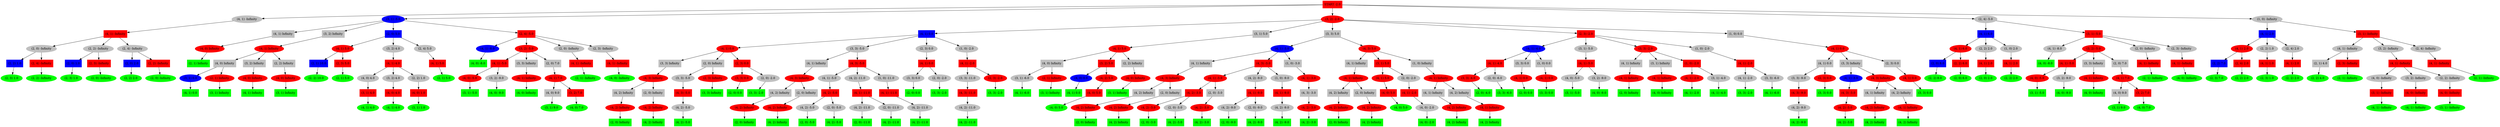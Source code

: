 digraph minimaxTree {
node0 [label="START -2.0", shape="box", style="filled", color="red"];
node1 [label="(4, 1) -Infinity", shape="oval", style="filled", color="gray"];
node0 -> node1;
node2 [label="(4, 1) -Infinity", shape="box", style="filled", color="red"];
node1 -> node2;
node3 [label="(2, 0) -Infinity", shape="oval", style="filled", color="gray"];
node2 -> node3;
node4 [label="(2, 2) 1.0", shape="box", style="filled", color="blue"];
node3 -> node4;
node5 [label="(2, 3) 1.0", shape="oval", style="filled", color="green"];
node4 -> node5;
node6 [label="(2, 4) -Infinity", shape="box", style="filled", color="red"];
node3 -> node6;
node7 [label="(2, 2) -Infinity", shape="oval", style="filled", color="green"];
node6 -> node7;
node8 [label="(2, 2) -Infinity", shape="oval", style="filled", color="gray"];
node2 -> node8;
node9 [label="(2, 0) 1.0", shape="box", style="filled", color="blue"];
node8 -> node9;
node10 [label="(2, 3) 1.0", shape="oval", style="filled", color="green"];
node9 -> node10;
node11 [label="(2, 3) -Infinity", shape="box", style="filled", color="red"];
node8 -> node11;
node12 [label="(2, 0) -Infinity", shape="oval", style="filled", color="green"];
node11 -> node12;
node13 [label="(2, 4) -Infinity", shape="oval", style="filled", color="gray"];
node2 -> node13;
node14 [label="(2, 0) 2.0", shape="box", style="filled", color="blue"];
node13 -> node14;
node15 [label="(2, 2) 2.0", shape="oval", style="filled", color="green"];
node14 -> node15;
node16 [label="(2, 2) -Infinity", shape="box", style="filled", color="red"];
node13 -> node16;
node17 [label="(2, 0) -Infinity", shape="oval", style="filled", color="green"];
node16 -> node17;
node18 [label="(3, 1) -5.0", shape="oval", style="filled", color="blue"];
node0 -> node18;
node19 [label="(4, 1) Infinity", shape="box", style="filled", color="gray"];
node18 -> node19;
node20 [label="(4, 0) Infinity", shape="oval", style="filled", color="red"];
node19 -> node20;
node21 [label="(2, 1) Infinity", shape="box", style="filled", color="green"];
node20 -> node21;
node22 [label="(3, 2) Infinity", shape="box", style="filled", color="gray"];
node18 -> node22;
node23 [label="(4, 1) Infinity", shape="oval", style="filled", color="red"];
node22 -> node23;
node24 [label="(4, 0) Infinity", shape="box", style="filled", color="gray"];
node23 -> node24;
node25 [label="(3, 1) 0.0", shape="oval", style="filled", color="blue"];
node24 -> node25;
node26 [label="(4, 1) 0.0", shape="box", style="filled", color="green"];
node25 -> node26;
node27 [label="(2, 1) Infinity", shape="oval", style="filled", color="red"];
node24 -> node27;
node28 [label="(3, 1) Infinity", shape="box", style="filled", color="green"];
node27 -> node28;
node29 [label="(3, 2) Infinity", shape="box", style="filled", color="gray"];
node23 -> node29;
node30 [label="(4, 0) Infinity", shape="oval", style="filled", color="red"];
node29 -> node30;
node31 [label="(4, 1) Infinity", shape="box", style="filled", color="green"];
node30 -> node31;
node32 [label="(2, 2) Infinity", shape="box", style="filled", color="gray"];
node23 -> node32;
node33 [label="(4, 0) Infinity", shape="oval", style="filled", color="red"];
node32 -> node33;
node34 [label="(3, 1) Infinity", shape="box", style="filled", color="green"];
node33 -> node34;
node35 [label="(2, 0) 5.0", shape="box", style="filled", color="blue"];
node18 -> node35;
node36 [label="(4, 1) 5.0", shape="oval", style="filled", color="red"];
node35 -> node36;
node37 [label="(2, 1) 10.0", shape="box", style="filled", color="blue"];
node36 -> node37;
node38 [label="(2, 2) 10.0", shape="oval", style="filled", color="green"];
node37 -> node38;
node39 [label="(2, 3) 5.0", shape="box", style="filled", color="red"];
node36 -> node39;
node40 [label="(2, 1) 5.0", shape="oval", style="filled", color="green"];
node39 -> node40;
node41 [label="(3, 2) 4.0", shape="oval", style="filled", color="gray"];
node35 -> node41;
node42 [label="(4, 1) 4.0", shape="box", style="filled", color="red"];
node41 -> node42;
node43 [label="(4, 0) 4.0", shape="oval", style="filled", color="gray"];
node42 -> node43;
node44 [label="(3, 1) 4.0", shape="box", style="filled", color="red"];
node43 -> node44;
node45 [label="(4, 1) 4.0", shape="oval", style="filled", color="green"];
node44 -> node45;
node46 [label="(3, 2) 4.0", shape="oval", style="filled", color="gray"];
node42 -> node46;
node47 [label="(4, 0) 4.0", shape="box", style="filled", color="red"];
node46 -> node47;
node48 [label="(4, 1) 4.0", shape="oval", style="filled", color="green"];
node47 -> node48;
node49 [label="(2, 2) 1.0", shape="oval", style="filled", color="gray"];
node42 -> node49;
node50 [label="(4, 0) 1.0", shape="box", style="filled", color="red"];
node49 -> node50;
node51 [label="(3, 1) 1.0", shape="oval", style="filled", color="green"];
node50 -> node51;
node52 [label="(2, 4) 5.0", shape="oval", style="filled", color="gray"];
node35 -> node52;
node53 [label="(4, 1) 5.0", shape="box", style="filled", color="red"];
node52 -> node53;
node54 [label="(2, 1) 5.0", shape="oval", style="filled", color="green"];
node53 -> node54;
node55 [label="(2, 4) -5.0", shape="box", style="filled", color="red"];
node18 -> node55;
node56 [label="(4, 1) -8.0", shape="oval", style="filled", color="blue"];
node55 -> node56;
node57 [label="(4, 0) -8.0", shape="box", style="filled", color="green"];
node56 -> node57;
node58 [label="(3, 2) -5.0", shape="oval", style="filled", color="red"];
node55 -> node58;
node59 [label="(4, 1) -5.0", shape="box", style="filled", color="red"];
node58 -> node59;
node60 [label="(4, 0) -5.0", shape="oval", style="filled", color="red"];
node59 -> node60;
node61 [label="(3, 1) -5.0", shape="box", style="filled", color="green"];
node60 -> node61;
node62 [label="(3, 2) -9.0", shape="oval", style="filled", color="gray"];
node59 -> node62;
node63 [label="(4, 0) -9.0", shape="box", style="filled", color="green"];
node62 -> node63;
node64 [label="(3, 3) Infinity", shape="box", style="filled", color="gray"];
node58 -> node64;
node65 [label="(4, 1) Infinity", shape="oval", style="filled", color="red"];
node64 -> node65;
node66 [label="(4, 0) Infinity", shape="box", style="filled", color="green"];
node65 -> node66;
node67 [label="(2, 0) 7.0", shape="box", style="filled", color="gray"];
node58 -> node67;
node68 [label="(4, 1) 7.0", shape="oval", style="filled", color="red"];
node67 -> node68;
node69 [label="(4, 0) 9.0", shape="box", style="filled", color="gray"];
node68 -> node69;
node70 [label="(3, 1) 9.0", shape="oval", style="filled", color="green"];
node69 -> node70;
node71 [label="(3, 2) 7.0", shape="box", style="filled", color="red"];
node68 -> node71;
node72 [label="(4, 0) 7.0", shape="oval", style="filled", color="green"];
node71 -> node72;
node73 [label="(2, 0) -Infinity", shape="oval", style="filled", color="gray"];
node55 -> node73;
node74 [label="(4, 1) -Infinity", shape="box", style="filled", color="red"];
node73 -> node74;
node75 [label="(2, 1) -Infinity", shape="oval", style="filled", color="green"];
node74 -> node75;
node76 [label="(2, 3) -Infinity", shape="oval", style="filled", color="gray"];
node55 -> node76;
node77 [label="(4, 1) -Infinity", shape="box", style="filled", color="red"];
node76 -> node77;
node78 [label="(4, 0) -Infinity", shape="oval", style="filled", color="green"];
node77 -> node78;
node79 [label="(3, 2) -2.0", shape="oval", style="filled", color="red"];
node0 -> node79;
node80 [label="(4, 1) 0.0", shape="box", style="filled", color="blue"];
node79 -> node80;
node81 [label="(4, 1) 0.0", shape="oval", style="filled", color="red"];
node80 -> node81;
node82 [label="(3, 3) Infinity", shape="box", style="filled", color="gray"];
node81 -> node82;
node83 [label="(4, 3) Infinity", shape="oval", style="filled", color="red"];
node82 -> node83;
node84 [label="(4, 2) Infinity", shape="box", style="filled", color="gray"];
node83 -> node84;
node85 [label="(4, 2) Infinity", shape="oval", style="filled", color="red"];
node84 -> node85;
node86 [label="(2, 0) Infinity", shape="box", style="filled", color="green"];
node85 -> node86;
node87 [label="(2, 0) Infinity", shape="box", style="filled", color="gray"];
node83 -> node87;
node88 [label="(4, 2) Infinity", shape="oval", style="filled", color="red"];
node87 -> node88;
node89 [label="(4, 2) Infinity", shape="box", style="filled", color="green"];
node88 -> node89;
node90 [label="(2, 0) Infinity", shape="box", style="filled", color="gray"];
node81 -> node90;
node91 [label="(3, 3) -5.0", shape="oval", style="filled", color="gray"];
node90 -> node91;
node92 [label="(4, 3) -5.0", shape="box", style="filled", color="red"];
node91 -> node92;
node93 [label="(4, 2) -5.0", shape="oval", style="filled", color="gray"];
node92 -> node93;
node94 [label="(4, 2) -5.0", shape="box", style="filled", color="green"];
node93 -> node94;
node95 [label="(2, 3) Infinity", shape="oval", style="filled", color="red"];
node90 -> node95;
node96 [label="(3, 3) Infinity", shape="box", style="filled", color="green"];
node95 -> node96;
node97 [label="(2, 3) 0.0", shape="box", style="filled", color="red"];
node81 -> node97;
node98 [label="(3, 3) 0.0", shape="oval", style="filled", color="red"];
node97 -> node98;
node99 [label="(2, 0) 0.0", shape="box", style="filled", color="green"];
node98 -> node99;
node100 [label="(2, 0) -2.0", shape="oval", style="filled", color="gray"];
node97 -> node100;
node101 [label="(3, 3) -2.0", shape="box", style="filled", color="green"];
node100 -> node101;
node102 [label="(3, 3) -5.0", shape="oval", style="filled", color="gray"];
node80 -> node102;
node103 [label="(4, 1) Infinity", shape="box", style="filled", color="gray"];
node102 -> node103;
node104 [label="(4, 3) Infinity", shape="oval", style="filled", color="red"];
node103 -> node104;
node105 [label="(4, 2) Infinity", shape="box", style="filled", color="gray"];
node104 -> node105;
node106 [label="(4, 2) Infinity", shape="oval", style="filled", color="red"];
node105 -> node106;
node107 [label="(2, 0) Infinity", shape="box", style="filled", color="green"];
node106 -> node107;
node108 [label="(2, 0) Infinity", shape="box", style="filled", color="gray"];
node104 -> node108;
node109 [label="(4, 2) Infinity", shape="oval", style="filled", color="red"];
node108 -> node109;
node110 [label="(4, 2) Infinity", shape="box", style="filled", color="green"];
node109 -> node110;
node111 [label="(4, 3) -5.0", shape="box", style="filled", color="red"];
node102 -> node111;
node112 [label="(4, 1) -5.0", shape="oval", style="filled", color="gray"];
node111 -> node112;
node113 [label="(4, 2) -5.0", shape="box", style="filled", color="red"];
node112 -> node113;
node114 [label="(4, 2) -5.0", shape="oval", style="filled", color="gray"];
node113 -> node114;
node115 [label="(2, 0) -5.0", shape="box", style="filled", color="green"];
node114 -> node115;
node116 [label="(2, 0) -5.0", shape="oval", style="filled", color="gray"];
node113 -> node116;
node117 [label="(4, 2) -5.0", shape="box", style="filled", color="green"];
node116 -> node117;
node118 [label="(4, 2) -11.0", shape="oval", style="filled", color="gray"];
node111 -> node118;
node119 [label="(4, 1) -11.0", shape="box", style="filled", color="red"];
node118 -> node119;
node120 [label="(4, 2) -11.0", shape="oval", style="filled", color="gray"];
node119 -> node120;
node121 [label="(2, 0) -11.0", shape="box", style="filled", color="green"];
node120 -> node121;
node122 [label="(2, 0) -11.0", shape="oval", style="filled", color="gray"];
node119 -> node122;
node123 [label="(4, 2) -11.0", shape="box", style="filled", color="green"];
node122 -> node123;
node124 [label="(1, 0) -11.0", shape="oval", style="filled", color="gray"];
node111 -> node124;
node125 [label="(4, 1) -11.0", shape="box", style="filled", color="red"];
node124 -> node125;
node126 [label="(4, 2) -11.0", shape="oval", style="filled", color="gray"];
node125 -> node126;
node127 [label="(4, 2) -11.0", shape="box", style="filled", color="green"];
node126 -> node127;
node128 [label="(2, 3) 0.0", shape="oval", style="filled", color="gray"];
node80 -> node128;
node129 [label="(4, 1) 0.0", shape="box", style="filled", color="red"];
node128 -> node129;
node130 [label="(3, 3) 0.0", shape="oval", style="filled", color="gray"];
node129 -> node130;
node131 [label="(2, 0) 0.0", shape="box", style="filled", color="green"];
node130 -> node131;
node132 [label="(2, 0) -2.0", shape="oval", style="filled", color="gray"];
node129 -> node132;
node133 [label="(3, 3) -2.0", shape="box", style="filled", color="green"];
node132 -> node133;
node134 [label="(1, 0) -2.0", shape="oval", style="filled", color="gray"];
node80 -> node134;
node135 [label="(4, 1) -2.0", shape="box", style="filled", color="red"];
node134 -> node135;
node136 [label="(3, 3) -11.0", shape="oval", style="filled", color="gray"];
node135 -> node136;
node137 [label="(4, 3) -11.0", shape="box", style="filled", color="red"];
node136 -> node137;
node138 [label="(4, 2) -11.0", shape="oval", style="filled", color="gray"];
node137 -> node138;
node139 [label="(4, 2) -11.0", shape="box", style="filled", color="green"];
node138 -> node139;
node140 [label="(2, 3) -2.0", shape="oval", style="filled", color="red"];
node135 -> node140;
node141 [label="(3, 3) -2.0", shape="box", style="filled", color="green"];
node140 -> node141;
node142 [label="(3, 1) 5.0", shape="box", style="filled", color="gray"];
node79 -> node142;
node143 [label="(4, 1) 5.0", shape="oval", style="filled", color="red"];
node142 -> node143;
node144 [label="(4, 0) Infinity", shape="box", style="filled", color="gray"];
node143 -> node144;
node145 [label="(3, 1) -6.0", shape="oval", style="filled", color="gray"];
node144 -> node145;
node146 [label="(4, 1) -6.0", shape="box", style="filled", color="green"];
node145 -> node146;
node147 [label="(2, 1) Infinity", shape="oval", style="filled", color="red"];
node144 -> node147;
node148 [label="(3, 1) Infinity", shape="box", style="filled", color="green"];
node147 -> node148;
node149 [label="(3, 2) 5.0", shape="box", style="filled", color="red"];
node143 -> node149;
node150 [label="(4, 0) 0.0", shape="oval", style="filled", color="blue"];
node149 -> node150;
node151 [label="(4, 1) 0.0", shape="box", style="filled", color="green"];
node150 -> node151;
node152 [label="(4, 2) 5.0", shape="oval", style="filled", color="red"];
node149 -> node152;
node153 [label="(4, 0) 5.0", shape="box", style="filled", color="red"];
node152 -> node153;
node154 [label="(4, 0) 5.0", shape="oval", style="filled", color="green"];
node153 -> node154;
node155 [label="(2, 2) Infinity", shape="box", style="filled", color="gray"];
node143 -> node155;
node156 [label="(4, 0) Infinity", shape="oval", style="filled", color="red"];
node155 -> node156;
node157 [label="(3, 1) Infinity", shape="box", style="filled", color="green"];
node156 -> node157;
node158 [label="(3, 3) 5.0", shape="box", style="filled", color="gray"];
node79 -> node158;
node159 [label="(4, 1) -3.0", shape="oval", style="filled", color="blue"];
node158 -> node159;
node160 [label="(4, 1) Infinity", shape="box", style="filled", color="gray"];
node159 -> node160;
node161 [label="(4, 3) Infinity", shape="oval", style="filled", color="red"];
node160 -> node161;
node162 [label="(4, 2) Infinity", shape="box", style="filled", color="gray"];
node161 -> node162;
node163 [label="(4, 2) Infinity", shape="oval", style="filled", color="red"];
node162 -> node163;
node164 [label="(2, 0) Infinity", shape="box", style="filled", color="green"];
node163 -> node164;
node165 [label="(2, 0) Infinity", shape="box", style="filled", color="gray"];
node161 -> node165;
node166 [label="(4, 2) Infinity", shape="oval", style="filled", color="red"];
node165 -> node166;
node167 [label="(4, 2) Infinity", shape="box", style="filled", color="green"];
node166 -> node167;
node168 [label="(4, 3) -3.0", shape="box", style="filled", color="red"];
node159 -> node168;
node169 [label="(4, 1) -3.0", shape="oval", style="filled", color="red"];
node168 -> node169;
node170 [label="(4, 2) -3.0", shape="box", style="filled", color="red"];
node169 -> node170;
node171 [label="(4, 2) -3.0", shape="oval", style="filled", color="red"];
node170 -> node171;
node172 [label="(2, 0) -3.0", shape="box", style="filled", color="green"];
node171 -> node172;
node173 [label="(2, 0) -3.0", shape="oval", style="filled", color="gray"];
node170 -> node173;
node174 [label="(4, 2) -3.0", shape="box", style="filled", color="green"];
node173 -> node174;
node175 [label="(2, 0) -3.0", shape="box", style="filled", color="gray"];
node169 -> node175;
node176 [label="(4, 2) -3.0", shape="oval", style="filled", color="red"];
node175 -> node176;
node177 [label="(4, 2) -3.0", shape="box", style="filled", color="green"];
node176 -> node177;
node178 [label="(4, 2) -9.0", shape="oval", style="filled", color="gray"];
node168 -> node178;
node179 [label="(4, 1) -9.0", shape="box", style="filled", color="red"];
node178 -> node179;
node180 [label="(4, 2) -9.0", shape="oval", style="filled", color="gray"];
node179 -> node180;
node181 [label="(2, 0) -9.0", shape="box", style="filled", color="green"];
node180 -> node181;
node182 [label="(2, 0) -9.0", shape="oval", style="filled", color="gray"];
node179 -> node182;
node183 [label="(4, 2) -9.0", shape="box", style="filled", color="green"];
node182 -> node183;
node184 [label="(1, 0) -9.0", shape="oval", style="filled", color="gray"];
node168 -> node184;
node185 [label="(4, 1) -9.0", shape="box", style="filled", color="red"];
node184 -> node185;
node186 [label="(4, 2) -9.0", shape="oval", style="filled", color="gray"];
node185 -> node186;
node187 [label="(4, 2) -9.0", shape="box", style="filled", color="green"];
node186 -> node187;
node188 [label="(1, 0) -3.0", shape="box", style="filled", color="gray"];
node159 -> node188;
node189 [label="(4, 1) -3.0", shape="oval", style="filled", color="red"];
node188 -> node189;
node190 [label="(4, 3) -3.0", shape="box", style="filled", color="gray"];
node189 -> node190;
node191 [label="(4, 2) -3.0", shape="oval", style="filled", color="red"];
node190 -> node191;
node192 [label="(4, 2) -3.0", shape="box", style="filled", color="green"];
node191 -> node192;
node193 [label="(4, 3) 5.0", shape="oval", style="filled", color="red"];
node158 -> node193;
node194 [label="(4, 1) Infinity", shape="box", style="filled", color="gray"];
node193 -> node194;
node195 [label="(4, 1) Infinity", shape="oval", style="filled", color="red"];
node194 -> node195;
node196 [label="(4, 2) Infinity", shape="box", style="filled", color="gray"];
node195 -> node196;
node197 [label="(4, 2) Infinity", shape="oval", style="filled", color="red"];
node196 -> node197;
node198 [label="(2, 0) Infinity", shape="box", style="filled", color="green"];
node197 -> node198;
node199 [label="(2, 0) Infinity", shape="box", style="filled", color="gray"];
node195 -> node199;
node200 [label="(4, 2) Infinity", shape="oval", style="filled", color="red"];
node199 -> node200;
node201 [label="(4, 2) Infinity", shape="box", style="filled", color="green"];
node200 -> node201;
node202 [label="(3, 1) 5.0", shape="box", style="filled", color="red"];
node193 -> node202;
node203 [label="(4, 1) 5.0", shape="oval", style="filled", color="red"];
node202 -> node203;
node204 [label="(4, 0) 5.0", shape="box", style="filled", color="red"];
node203 -> node204;
node205 [label="(4, 0) 5.0", shape="oval", style="filled", color="green"];
node204 -> node205;
node206 [label="(2, 0) -2.0", shape="oval", style="filled", color="gray"];
node202 -> node206;
node207 [label="(4, 1) -2.0", shape="box", style="filled", color="red"];
node206 -> node207;
node208 [label="(4, 0) -2.0", shape="oval", style="filled", color="gray"];
node207 -> node208;
node209 [label="(4, 0) -2.0", shape="box", style="filled", color="green"];
node208 -> node209;
node210 [label="(1, 0) Infinity", shape="box", style="filled", color="gray"];
node193 -> node210;
node211 [label="(4, 1) Infinity", shape="oval", style="filled", color="red"];
node210 -> node211;
node212 [label="(4, 1) Infinity", shape="box", style="filled", color="gray"];
node211 -> node212;
node213 [label="(4, 2) Infinity", shape="oval", style="filled", color="red"];
node212 -> node213;
node214 [label="(4, 2) Infinity", shape="box", style="filled", color="green"];
node213 -> node214;
node215 [label="(4, 2) Infinity", shape="box", style="filled", color="gray"];
node211 -> node215;
node216 [label="(4, 1) Infinity", shape="oval", style="filled", color="red"];
node215 -> node216;
node217 [label="(4, 2) Infinity", shape="box", style="filled", color="green"];
node216 -> node217;
node218 [label="(2, 3) -2.0", shape="box", style="filled", color="red"];
node79 -> node218;
node219 [label="(4, 1) -4.0", shape="oval", style="filled", color="blue"];
node218 -> node219;
node220 [label="(4, 1) -4.0", shape="box", style="filled", color="red"];
node219 -> node220;
node221 [label="(3, 3) -4.0", shape="oval", style="filled", color="red"];
node220 -> node221;
node222 [label="(2, 0) -4.0", shape="box", style="filled", color="green"];
node221 -> node222;
node223 [label="(2, 0) -6.0", shape="oval", style="filled", color="gray"];
node220 -> node223;
node224 [label="(3, 3) -6.0", shape="box", style="filled", color="green"];
node223 -> node224;
node225 [label="(3, 3) 0.0", shape="box", style="filled", color="gray"];
node219 -> node225;
node226 [label="(4, 1) 0.0", shape="oval", style="filled", color="red"];
node225 -> node226;
node227 [label="(2, 0) 0.0", shape="box", style="filled", color="green"];
node226 -> node227;
node228 [label="(1, 0) 0.0", shape="box", style="filled", color="gray"];
node219 -> node228;
node229 [label="(4, 1) 0.0", shape="oval", style="filled", color="red"];
node228 -> node229;
node230 [label="(3, 3) 0.0", shape="box", style="filled", color="green"];
node229 -> node230;
node231 [label="(3, 1) -5.0", shape="oval", style="filled", color="gray"];
node218 -> node231;
node232 [label="(4, 1) -5.0", shape="box", style="filled", color="red"];
node231 -> node232;
node233 [label="(4, 0) -5.0", shape="oval", style="filled", color="gray"];
node232 -> node233;
node234 [label="(3, 1) -5.0", shape="box", style="filled", color="green"];
node233 -> node234;
node235 [label="(3, 2) -9.0", shape="oval", style="filled", color="gray"];
node232 -> node235;
node236 [label="(4, 0) -9.0", shape="box", style="filled", color="green"];
node235 -> node236;
node237 [label="(3, 3) -2.0", shape="oval", style="filled", color="red"];
node218 -> node237;
node238 [label="(4, 1) Infinity", shape="box", style="filled", color="gray"];
node237 -> node238;
node239 [label="(4, 1) Infinity", shape="oval", style="filled", color="red"];
node238 -> node239;
node240 [label="(2, 0) Infinity", shape="box", style="filled", color="green"];
node239 -> node240;
node241 [label="(3, 1) Infinity", shape="box", style="filled", color="gray"];
node237 -> node241;
node242 [label="(4, 1) Infinity", shape="oval", style="filled", color="red"];
node241 -> node242;
node243 [label="(4, 0) Infinity", shape="box", style="filled", color="green"];
node242 -> node243;
node244 [label="(1, 0) -2.0", shape="box", style="filled", color="red"];
node237 -> node244;
node245 [label="(4, 1) -2.0", shape="oval", style="filled", color="red"];
node244 -> node245;
node246 [label="(4, 1) -2.0", shape="box", style="filled", color="green"];
node245 -> node246;
node247 [label="(3, 1) -4.0", shape="oval", style="filled", color="gray"];
node244 -> node247;
node248 [label="(4, 1) -4.0", shape="box", style="filled", color="green"];
node247 -> node248;
node249 [label="(1, 0) -2.0", shape="oval", style="filled", color="gray"];
node218 -> node249;
node250 [label="(4, 1) -2.0", shape="box", style="filled", color="red"];
node249 -> node250;
node251 [label="(4, 1) -2.0", shape="oval", style="filled", color="gray"];
node250 -> node251;
node252 [label="(3, 3) -2.0", shape="box", style="filled", color="green"];
node251 -> node252;
node253 [label="(3, 3) -6.0", shape="oval", style="filled", color="gray"];
node250 -> node253;
node254 [label="(4, 1) -6.0", shape="box", style="filled", color="green"];
node253 -> node254;
node255 [label="(1, 0) 0.0", shape="box", style="filled", color="gray"];
node79 -> node255;
node256 [label="(4, 1) 0.0", shape="oval", style="filled", color="red"];
node255 -> node256;
node257 [label="(4, 1) 0.0", shape="box", style="filled", color="gray"];
node256 -> node257;
node258 [label="(3, 3) -9.0", shape="oval", style="filled", color="gray"];
node257 -> node258;
node259 [label="(4, 3) -9.0", shape="box", style="filled", color="red"];
node258 -> node259;
node260 [label="(4, 2) -9.0", shape="oval", style="filled", color="gray"];
node259 -> node260;
node261 [label="(4, 2) -9.0", shape="box", style="filled", color="green"];
node260 -> node261;
node262 [label="(2, 3) 0.0", shape="oval", style="filled", color="red"];
node257 -> node262;
node263 [label="(3, 3) 0.0", shape="box", style="filled", color="green"];
node262 -> node263;
node264 [label="(3, 3) Infinity", shape="box", style="filled", color="gray"];
node256 -> node264;
node265 [label="(4, 1) -3.0", shape="oval", style="filled", color="blue"];
node264 -> node265;
node266 [label="(4, 3) -3.0", shape="box", style="filled", color="red"];
node265 -> node266;
node267 [label="(4, 2) -3.0", shape="oval", style="filled", color="red"];
node266 -> node267;
node268 [label="(4, 2) -3.0", shape="box", style="filled", color="green"];
node267 -> node268;
node269 [label="(4, 3) Infinity", shape="oval", style="filled", color="red"];
node264 -> node269;
node270 [label="(4, 1) Infinity", shape="box", style="filled", color="gray"];
node269 -> node270;
node271 [label="(4, 2) Infinity", shape="oval", style="filled", color="red"];
node270 -> node271;
node272 [label="(4, 2) Infinity", shape="box", style="filled", color="green"];
node271 -> node272;
node273 [label="(4, 2) Infinity", shape="box", style="filled", color="gray"];
node269 -> node273;
node274 [label="(4, 1) Infinity", shape="oval", style="filled", color="red"];
node273 -> node274;
node275 [label="(4, 2) Infinity", shape="box", style="filled", color="green"];
node274 -> node275;
node276 [label="(2, 3) 0.0", shape="box", style="filled", color="gray"];
node256 -> node276;
node277 [label="(4, 1) 0.0", shape="oval", style="filled", color="red"];
node276 -> node277;
node278 [label="(3, 3) 0.0", shape="box", style="filled", color="green"];
node277 -> node278;
node279 [label="(2, 4) -5.0", shape="oval", style="filled", color="gray"];
node0 -> node279;
node280 [label="(4, 1) 6.0", shape="box", style="filled", color="blue"];
node279 -> node280;
node281 [label="(4, 1) 6.0", shape="oval", style="filled", color="red"];
node280 -> node281;
node282 [label="(2, 0) 8.0", shape="box", style="filled", color="blue"];
node281 -> node282;
node283 [label="(2, 2) 8.0", shape="oval", style="filled", color="green"];
node282 -> node283;
node284 [label="(2, 2) 6.0", shape="box", style="filled", color="red"];
node281 -> node284;
node285 [label="(2, 0) 6.0", shape="oval", style="filled", color="green"];
node284 -> node285;
node286 [label="(2, 2) 2.0", shape="oval", style="filled", color="gray"];
node280 -> node286;
node287 [label="(4, 1) 2.0", shape="box", style="filled", color="red"];
node286 -> node287;
node288 [label="(2, 0) 2.0", shape="oval", style="filled", color="green"];
node287 -> node288;
node289 [label="(1, 0) 2.0", shape="oval", style="filled", color="gray"];
node280 -> node289;
node290 [label="(4, 1) 2.0", shape="box", style="filled", color="red"];
node289 -> node290;
node291 [label="(2, 2) 2.0", shape="oval", style="filled", color="green"];
node290 -> node291;
node292 [label="(3, 1) -5.0", shape="box", style="filled", color="red"];
node279 -> node292;
node293 [label="(4, 1) -8.0", shape="oval", style="filled", color="gray"];
node292 -> node293;
node294 [label="(4, 0) -8.0", shape="box", style="filled", color="green"];
node293 -> node294;
node295 [label="(3, 2) -5.0", shape="oval", style="filled", color="red"];
node292 -> node295;
node296 [label="(4, 1) -5.0", shape="box", style="filled", color="red"];
node295 -> node296;
node297 [label="(4, 0) -5.0", shape="oval", style="filled", color="red"];
node296 -> node297;
node298 [label="(3, 1) -5.0", shape="box", style="filled", color="green"];
node297 -> node298;
node299 [label="(3, 2) -9.0", shape="oval", style="filled", color="gray"];
node296 -> node299;
node300 [label="(4, 0) -9.0", shape="box", style="filled", color="green"];
node299 -> node300;
node301 [label="(3, 3) Infinity", shape="box", style="filled", color="gray"];
node295 -> node301;
node302 [label="(4, 1) Infinity", shape="oval", style="filled", color="red"];
node301 -> node302;
node303 [label="(4, 0) Infinity", shape="box", style="filled", color="green"];
node302 -> node303;
node304 [label="(2, 0) 7.0", shape="box", style="filled", color="gray"];
node295 -> node304;
node305 [label="(4, 1) 7.0", shape="oval", style="filled", color="red"];
node304 -> node305;
node306 [label="(4, 0) 9.0", shape="box", style="filled", color="gray"];
node305 -> node306;
node307 [label="(3, 1) 9.0", shape="oval", style="filled", color="green"];
node306 -> node307;
node308 [label="(3, 2) 7.0", shape="box", style="filled", color="red"];
node305 -> node308;
node309 [label="(4, 0) 7.0", shape="oval", style="filled", color="green"];
node308 -> node309;
node310 [label="(2, 0) -Infinity", shape="oval", style="filled", color="gray"];
node292 -> node310;
node311 [label="(4, 1) -Infinity", shape="box", style="filled", color="red"];
node310 -> node311;
node312 [label="(2, 1) -Infinity", shape="oval", style="filled", color="green"];
node311 -> node312;
node313 [label="(2, 3) -Infinity", shape="oval", style="filled", color="gray"];
node292 -> node313;
node314 [label="(4, 1) -Infinity", shape="box", style="filled", color="red"];
node313 -> node314;
node315 [label="(4, 0) -Infinity", shape="oval", style="filled", color="green"];
node314 -> node315;
node316 [label="(1, 0) -Infinity", shape="oval", style="filled", color="gray"];
node0 -> node316;
node317 [label="(4, 1) 2.0", shape="box", style="filled", color="blue"];
node316 -> node317;
node318 [label="(4, 1) 2.0", shape="oval", style="filled", color="red"];
node317 -> node318;
node319 [label="(2, 2) 7.0", shape="box", style="filled", color="blue"];
node318 -> node319;
node320 [label="(2, 3) 7.0", shape="oval", style="filled", color="green"];
node319 -> node320;
node321 [label="(2, 4) 2.0", shape="box", style="filled", color="red"];
node318 -> node321;
node322 [label="(2, 2) 2.0", shape="oval", style="filled", color="green"];
node321 -> node322;
node323 [label="(2, 2) 1.0", shape="oval", style="filled", color="gray"];
node317 -> node323;
node324 [label="(4, 1) 1.0", shape="box", style="filled", color="red"];
node323 -> node324;
node325 [label="(2, 3) 1.0", shape="oval", style="filled", color="green"];
node324 -> node325;
node326 [label="(2, 4) 2.0", shape="oval", style="filled", color="gray"];
node317 -> node326;
node327 [label="(4, 1) 2.0", shape="box", style="filled", color="red"];
node326 -> node327;
node328 [label="(2, 2) 2.0", shape="oval", style="filled", color="green"];
node327 -> node328;
node329 [label="(3, 1) -Infinity", shape="box", style="filled", color="red"];
node316 -> node329;
node330 [label="(4, 1) -Infinity", shape="oval", style="filled", color="gray"];
node329 -> node330;
node331 [label="(2, 1) 4.0", shape="box", style="filled", color="gray"];
node330 -> node331;
node332 [label="(2, 2) 4.0", shape="oval", style="filled", color="green"];
node331 -> node332;
node333 [label="(2, 3) -Infinity", shape="box", style="filled", color="red"];
node330 -> node333;
node334 [label="(2, 1) -Infinity", shape="oval", style="filled", color="green"];
node333 -> node334;
node335 [label="(3, 2) -Infinity", shape="oval", style="filled", color="gray"];
node329 -> node335;
node336 [label="(4, 1) -Infinity", shape="box", style="filled", color="red"];
node335 -> node336;
node337 [label="(4, 0) -Infinity", shape="oval", style="filled", color="gray"];
node336 -> node337;
node338 [label="(3, 1) -Infinity", shape="box", style="filled", color="red"];
node337 -> node338;
node339 [label="(4, 1) -Infinity", shape="oval", style="filled", color="green"];
node338 -> node339;
node340 [label="(3, 2) -Infinity", shape="oval", style="filled", color="gray"];
node336 -> node340;
node341 [label="(4, 0) -Infinity", shape="box", style="filled", color="red"];
node340 -> node341;
node342 [label="(4, 1) -Infinity", shape="oval", style="filled", color="green"];
node341 -> node342;
node343 [label="(2, 2) -Infinity", shape="oval", style="filled", color="gray"];
node336 -> node343;
node344 [label="(4, 0) -Infinity", shape="box", style="filled", color="red"];
node343 -> node344;
node345 [label="(3, 1) -Infinity", shape="oval", style="filled", color="green"];
node344 -> node345;
node346 [label="(2, 4) -Infinity", shape="oval", style="filled", color="gray"];
node329 -> node346;
node347 [label="(4, 1) -Infinity", shape="box", style="filled", color="red"];
node346 -> node347;
node348 [label="(2, 1) -Infinity", shape="oval", style="filled", color="green"];
node347 -> node348;
}

